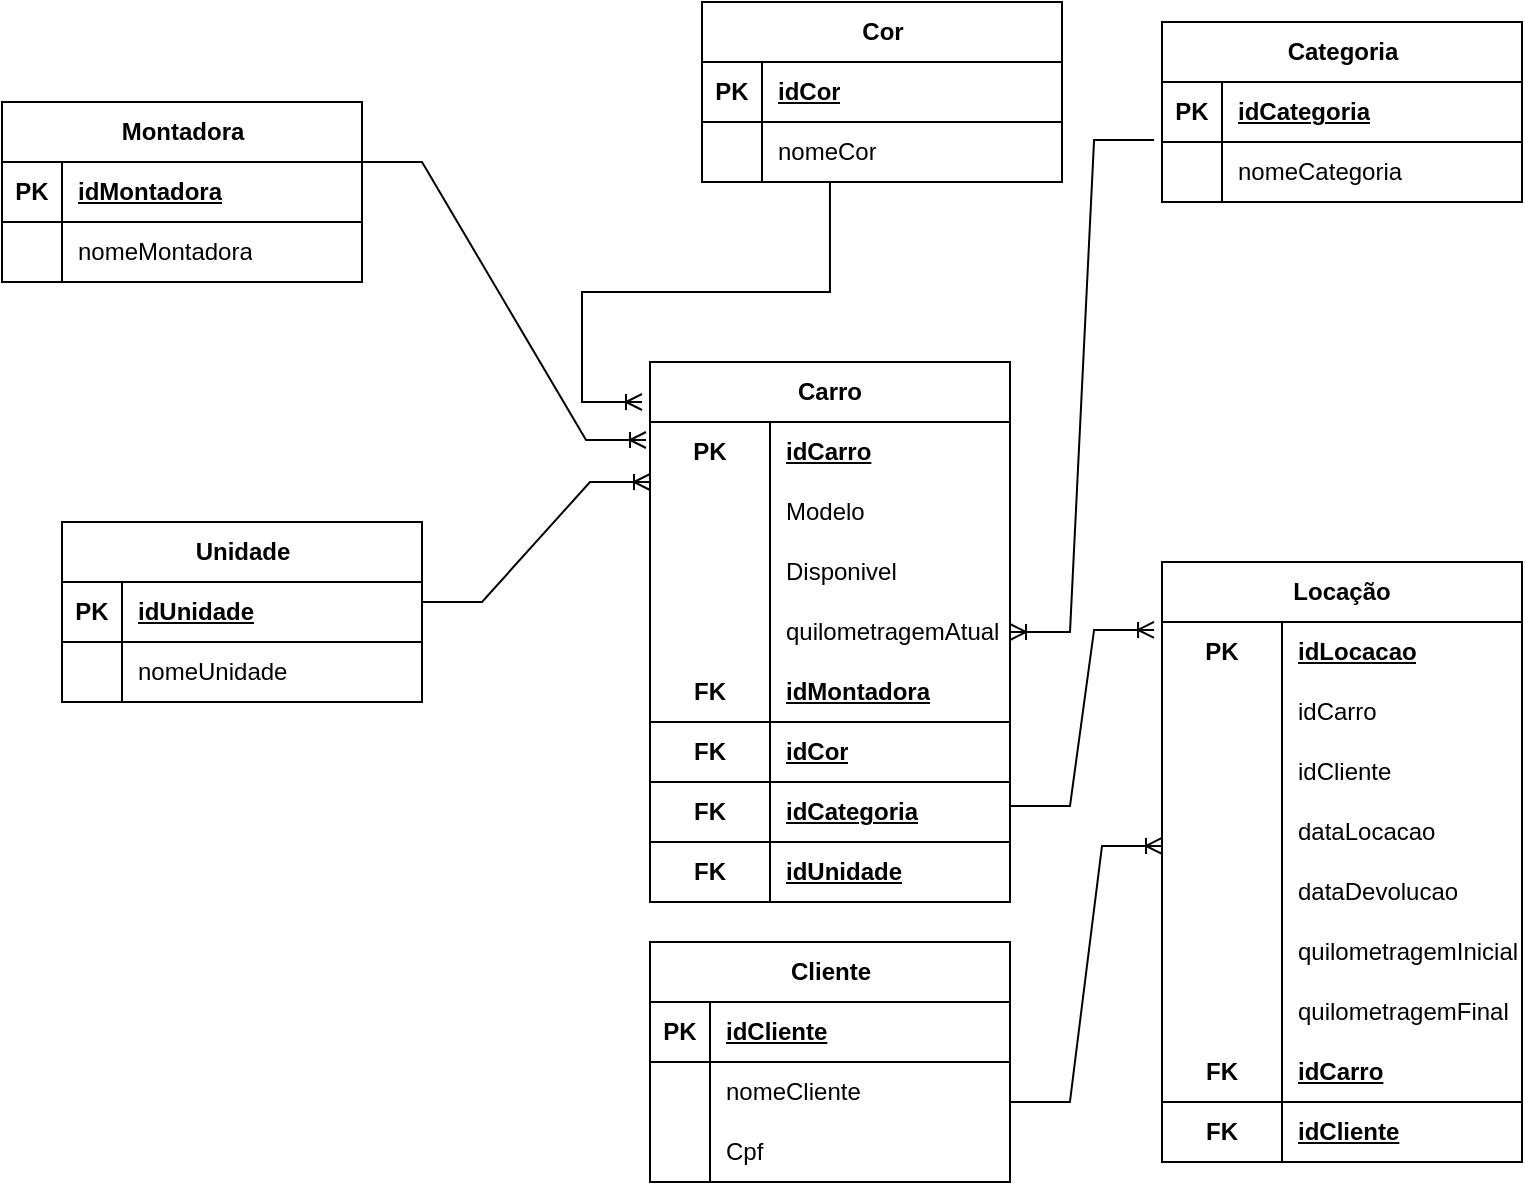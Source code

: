 <mxfile version="22.1.11" type="device">
  <diagram name="Página-1" id="i_TngatpsYLPEl_IRxvw">
    <mxGraphModel dx="1122" dy="666" grid="1" gridSize="10" guides="1" tooltips="1" connect="1" arrows="1" fold="1" page="1" pageScale="1" pageWidth="827" pageHeight="1169" math="0" shadow="0">
      <root>
        <mxCell id="0" />
        <mxCell id="1" parent="0" />
        <mxCell id="G3YRqVXbBo4nCN0MV4PP-3" value="Montadora" style="shape=table;startSize=30;container=1;collapsible=1;childLayout=tableLayout;fixedRows=1;rowLines=0;fontStyle=1;align=center;resizeLast=1;html=1;" parent="1" vertex="1">
          <mxGeometry y="70" width="180" height="90" as="geometry" />
        </mxCell>
        <mxCell id="G3YRqVXbBo4nCN0MV4PP-4" value="" style="shape=tableRow;horizontal=0;startSize=0;swimlaneHead=0;swimlaneBody=0;fillColor=none;collapsible=0;dropTarget=0;points=[[0,0.5],[1,0.5]];portConstraint=eastwest;top=0;left=0;right=0;bottom=1;" parent="G3YRqVXbBo4nCN0MV4PP-3" vertex="1">
          <mxGeometry y="30" width="180" height="30" as="geometry" />
        </mxCell>
        <mxCell id="G3YRqVXbBo4nCN0MV4PP-5" value="PK" style="shape=partialRectangle;connectable=0;fillColor=none;top=0;left=0;bottom=0;right=0;fontStyle=1;overflow=hidden;whiteSpace=wrap;html=1;" parent="G3YRqVXbBo4nCN0MV4PP-4" vertex="1">
          <mxGeometry width="30" height="30" as="geometry">
            <mxRectangle width="30" height="30" as="alternateBounds" />
          </mxGeometry>
        </mxCell>
        <mxCell id="G3YRqVXbBo4nCN0MV4PP-6" value="idMontadora" style="shape=partialRectangle;connectable=0;fillColor=none;top=0;left=0;bottom=0;right=0;align=left;spacingLeft=6;fontStyle=5;overflow=hidden;whiteSpace=wrap;html=1;" parent="G3YRqVXbBo4nCN0MV4PP-4" vertex="1">
          <mxGeometry x="30" width="150" height="30" as="geometry">
            <mxRectangle width="150" height="30" as="alternateBounds" />
          </mxGeometry>
        </mxCell>
        <mxCell id="G3YRqVXbBo4nCN0MV4PP-7" value="" style="shape=tableRow;horizontal=0;startSize=0;swimlaneHead=0;swimlaneBody=0;fillColor=none;collapsible=0;dropTarget=0;points=[[0,0.5],[1,0.5]];portConstraint=eastwest;top=0;left=0;right=0;bottom=0;" parent="G3YRqVXbBo4nCN0MV4PP-3" vertex="1">
          <mxGeometry y="60" width="180" height="30" as="geometry" />
        </mxCell>
        <mxCell id="G3YRqVXbBo4nCN0MV4PP-8" value="" style="shape=partialRectangle;connectable=0;fillColor=none;top=0;left=0;bottom=0;right=0;editable=1;overflow=hidden;whiteSpace=wrap;html=1;" parent="G3YRqVXbBo4nCN0MV4PP-7" vertex="1">
          <mxGeometry width="30" height="30" as="geometry">
            <mxRectangle width="30" height="30" as="alternateBounds" />
          </mxGeometry>
        </mxCell>
        <mxCell id="G3YRqVXbBo4nCN0MV4PP-9" value="nomeMontadora" style="shape=partialRectangle;connectable=0;fillColor=none;top=0;left=0;bottom=0;right=0;align=left;spacingLeft=6;overflow=hidden;whiteSpace=wrap;html=1;" parent="G3YRqVXbBo4nCN0MV4PP-7" vertex="1">
          <mxGeometry x="30" width="150" height="30" as="geometry">
            <mxRectangle width="150" height="30" as="alternateBounds" />
          </mxGeometry>
        </mxCell>
        <mxCell id="G3YRqVXbBo4nCN0MV4PP-16" value="Cor" style="shape=table;startSize=30;container=1;collapsible=1;childLayout=tableLayout;fixedRows=1;rowLines=0;fontStyle=1;align=center;resizeLast=1;html=1;" parent="1" vertex="1">
          <mxGeometry x="350" y="20" width="180" height="90" as="geometry" />
        </mxCell>
        <mxCell id="G3YRqVXbBo4nCN0MV4PP-17" value="" style="shape=tableRow;horizontal=0;startSize=0;swimlaneHead=0;swimlaneBody=0;fillColor=none;collapsible=0;dropTarget=0;points=[[0,0.5],[1,0.5]];portConstraint=eastwest;top=0;left=0;right=0;bottom=1;" parent="G3YRqVXbBo4nCN0MV4PP-16" vertex="1">
          <mxGeometry y="30" width="180" height="30" as="geometry" />
        </mxCell>
        <mxCell id="G3YRqVXbBo4nCN0MV4PP-18" value="PK" style="shape=partialRectangle;connectable=0;fillColor=none;top=0;left=0;bottom=0;right=0;fontStyle=1;overflow=hidden;whiteSpace=wrap;html=1;" parent="G3YRqVXbBo4nCN0MV4PP-17" vertex="1">
          <mxGeometry width="30" height="30" as="geometry">
            <mxRectangle width="30" height="30" as="alternateBounds" />
          </mxGeometry>
        </mxCell>
        <mxCell id="G3YRqVXbBo4nCN0MV4PP-19" value="idCor" style="shape=partialRectangle;connectable=0;fillColor=none;top=0;left=0;bottom=0;right=0;align=left;spacingLeft=6;fontStyle=5;overflow=hidden;whiteSpace=wrap;html=1;" parent="G3YRqVXbBo4nCN0MV4PP-17" vertex="1">
          <mxGeometry x="30" width="150" height="30" as="geometry">
            <mxRectangle width="150" height="30" as="alternateBounds" />
          </mxGeometry>
        </mxCell>
        <mxCell id="G3YRqVXbBo4nCN0MV4PP-20" value="" style="shape=tableRow;horizontal=0;startSize=0;swimlaneHead=0;swimlaneBody=0;fillColor=none;collapsible=0;dropTarget=0;points=[[0,0.5],[1,0.5]];portConstraint=eastwest;top=0;left=0;right=0;bottom=0;" parent="G3YRqVXbBo4nCN0MV4PP-16" vertex="1">
          <mxGeometry y="60" width="180" height="30" as="geometry" />
        </mxCell>
        <mxCell id="G3YRqVXbBo4nCN0MV4PP-21" value="" style="shape=partialRectangle;connectable=0;fillColor=none;top=0;left=0;bottom=0;right=0;editable=1;overflow=hidden;whiteSpace=wrap;html=1;" parent="G3YRqVXbBo4nCN0MV4PP-20" vertex="1">
          <mxGeometry width="30" height="30" as="geometry">
            <mxRectangle width="30" height="30" as="alternateBounds" />
          </mxGeometry>
        </mxCell>
        <mxCell id="G3YRqVXbBo4nCN0MV4PP-22" value="nomeCor" style="shape=partialRectangle;connectable=0;fillColor=none;top=0;left=0;bottom=0;right=0;align=left;spacingLeft=6;overflow=hidden;whiteSpace=wrap;html=1;" parent="G3YRqVXbBo4nCN0MV4PP-20" vertex="1">
          <mxGeometry x="30" width="150" height="30" as="geometry">
            <mxRectangle width="150" height="30" as="alternateBounds" />
          </mxGeometry>
        </mxCell>
        <mxCell id="G3YRqVXbBo4nCN0MV4PP-23" value="Categoria" style="shape=table;startSize=30;container=1;collapsible=1;childLayout=tableLayout;fixedRows=1;rowLines=0;fontStyle=1;align=center;resizeLast=1;html=1;" parent="1" vertex="1">
          <mxGeometry x="580" y="30" width="180" height="90" as="geometry" />
        </mxCell>
        <mxCell id="G3YRqVXbBo4nCN0MV4PP-24" value="" style="shape=tableRow;horizontal=0;startSize=0;swimlaneHead=0;swimlaneBody=0;fillColor=none;collapsible=0;dropTarget=0;points=[[0,0.5],[1,0.5]];portConstraint=eastwest;top=0;left=0;right=0;bottom=1;" parent="G3YRqVXbBo4nCN0MV4PP-23" vertex="1">
          <mxGeometry y="30" width="180" height="30" as="geometry" />
        </mxCell>
        <mxCell id="G3YRqVXbBo4nCN0MV4PP-25" value="PK" style="shape=partialRectangle;connectable=0;fillColor=none;top=0;left=0;bottom=0;right=0;fontStyle=1;overflow=hidden;whiteSpace=wrap;html=1;" parent="G3YRqVXbBo4nCN0MV4PP-24" vertex="1">
          <mxGeometry width="30" height="30" as="geometry">
            <mxRectangle width="30" height="30" as="alternateBounds" />
          </mxGeometry>
        </mxCell>
        <mxCell id="G3YRqVXbBo4nCN0MV4PP-26" value="idCategoria" style="shape=partialRectangle;connectable=0;fillColor=none;top=0;left=0;bottom=0;right=0;align=left;spacingLeft=6;fontStyle=5;overflow=hidden;whiteSpace=wrap;html=1;" parent="G3YRqVXbBo4nCN0MV4PP-24" vertex="1">
          <mxGeometry x="30" width="150" height="30" as="geometry">
            <mxRectangle width="150" height="30" as="alternateBounds" />
          </mxGeometry>
        </mxCell>
        <mxCell id="G3YRqVXbBo4nCN0MV4PP-27" value="" style="shape=tableRow;horizontal=0;startSize=0;swimlaneHead=0;swimlaneBody=0;fillColor=none;collapsible=0;dropTarget=0;points=[[0,0.5],[1,0.5]];portConstraint=eastwest;top=0;left=0;right=0;bottom=0;" parent="G3YRqVXbBo4nCN0MV4PP-23" vertex="1">
          <mxGeometry y="60" width="180" height="30" as="geometry" />
        </mxCell>
        <mxCell id="G3YRqVXbBo4nCN0MV4PP-28" value="" style="shape=partialRectangle;connectable=0;fillColor=none;top=0;left=0;bottom=0;right=0;editable=1;overflow=hidden;whiteSpace=wrap;html=1;" parent="G3YRqVXbBo4nCN0MV4PP-27" vertex="1">
          <mxGeometry width="30" height="30" as="geometry">
            <mxRectangle width="30" height="30" as="alternateBounds" />
          </mxGeometry>
        </mxCell>
        <mxCell id="G3YRqVXbBo4nCN0MV4PP-29" value="nomeCategoria" style="shape=partialRectangle;connectable=0;fillColor=none;top=0;left=0;bottom=0;right=0;align=left;spacingLeft=6;overflow=hidden;whiteSpace=wrap;html=1;" parent="G3YRqVXbBo4nCN0MV4PP-27" vertex="1">
          <mxGeometry x="30" width="150" height="30" as="geometry">
            <mxRectangle width="150" height="30" as="alternateBounds" />
          </mxGeometry>
        </mxCell>
        <mxCell id="G3YRqVXbBo4nCN0MV4PP-30" value="Unidade" style="shape=table;startSize=30;container=1;collapsible=1;childLayout=tableLayout;fixedRows=1;rowLines=0;fontStyle=1;align=center;resizeLast=1;html=1;" parent="1" vertex="1">
          <mxGeometry x="30" y="280" width="180" height="90" as="geometry" />
        </mxCell>
        <mxCell id="G3YRqVXbBo4nCN0MV4PP-31" value="" style="shape=tableRow;horizontal=0;startSize=0;swimlaneHead=0;swimlaneBody=0;fillColor=none;collapsible=0;dropTarget=0;points=[[0,0.5],[1,0.5]];portConstraint=eastwest;top=0;left=0;right=0;bottom=1;" parent="G3YRqVXbBo4nCN0MV4PP-30" vertex="1">
          <mxGeometry y="30" width="180" height="30" as="geometry" />
        </mxCell>
        <mxCell id="G3YRqVXbBo4nCN0MV4PP-32" value="PK" style="shape=partialRectangle;connectable=0;fillColor=none;top=0;left=0;bottom=0;right=0;fontStyle=1;overflow=hidden;whiteSpace=wrap;html=1;" parent="G3YRqVXbBo4nCN0MV4PP-31" vertex="1">
          <mxGeometry width="30" height="30" as="geometry">
            <mxRectangle width="30" height="30" as="alternateBounds" />
          </mxGeometry>
        </mxCell>
        <mxCell id="G3YRqVXbBo4nCN0MV4PP-33" value="idUnidade" style="shape=partialRectangle;connectable=0;fillColor=none;top=0;left=0;bottom=0;right=0;align=left;spacingLeft=6;fontStyle=5;overflow=hidden;whiteSpace=wrap;html=1;" parent="G3YRqVXbBo4nCN0MV4PP-31" vertex="1">
          <mxGeometry x="30" width="150" height="30" as="geometry">
            <mxRectangle width="150" height="30" as="alternateBounds" />
          </mxGeometry>
        </mxCell>
        <mxCell id="G3YRqVXbBo4nCN0MV4PP-34" value="" style="shape=tableRow;horizontal=0;startSize=0;swimlaneHead=0;swimlaneBody=0;fillColor=none;collapsible=0;dropTarget=0;points=[[0,0.5],[1,0.5]];portConstraint=eastwest;top=0;left=0;right=0;bottom=0;" parent="G3YRqVXbBo4nCN0MV4PP-30" vertex="1">
          <mxGeometry y="60" width="180" height="30" as="geometry" />
        </mxCell>
        <mxCell id="G3YRqVXbBo4nCN0MV4PP-35" value="" style="shape=partialRectangle;connectable=0;fillColor=none;top=0;left=0;bottom=0;right=0;editable=1;overflow=hidden;whiteSpace=wrap;html=1;" parent="G3YRqVXbBo4nCN0MV4PP-34" vertex="1">
          <mxGeometry width="30" height="30" as="geometry">
            <mxRectangle width="30" height="30" as="alternateBounds" />
          </mxGeometry>
        </mxCell>
        <mxCell id="G3YRqVXbBo4nCN0MV4PP-36" value="nomeUnidade" style="shape=partialRectangle;connectable=0;fillColor=none;top=0;left=0;bottom=0;right=0;align=left;spacingLeft=6;overflow=hidden;whiteSpace=wrap;html=1;" parent="G3YRqVXbBo4nCN0MV4PP-34" vertex="1">
          <mxGeometry x="30" width="150" height="30" as="geometry">
            <mxRectangle width="150" height="30" as="alternateBounds" />
          </mxGeometry>
        </mxCell>
        <mxCell id="G3YRqVXbBo4nCN0MV4PP-37" value="Carro" style="shape=table;startSize=30;container=1;collapsible=1;childLayout=tableLayout;fixedRows=1;rowLines=0;fontStyle=1;align=center;resizeLast=1;html=1;whiteSpace=wrap;" parent="1" vertex="1">
          <mxGeometry x="324" y="200" width="180" height="270" as="geometry" />
        </mxCell>
        <mxCell id="G3YRqVXbBo4nCN0MV4PP-38" value="" style="shape=tableRow;horizontal=0;startSize=0;swimlaneHead=0;swimlaneBody=0;fillColor=none;collapsible=0;dropTarget=0;points=[[0,0.5],[1,0.5]];portConstraint=eastwest;top=0;left=0;right=0;bottom=0;html=1;" parent="G3YRqVXbBo4nCN0MV4PP-37" vertex="1">
          <mxGeometry y="30" width="180" height="30" as="geometry" />
        </mxCell>
        <mxCell id="G3YRqVXbBo4nCN0MV4PP-39" value="PK" style="shape=partialRectangle;connectable=0;fillColor=none;top=0;left=0;bottom=0;right=0;fontStyle=1;overflow=hidden;html=1;whiteSpace=wrap;" parent="G3YRqVXbBo4nCN0MV4PP-38" vertex="1">
          <mxGeometry width="60" height="30" as="geometry">
            <mxRectangle width="60" height="30" as="alternateBounds" />
          </mxGeometry>
        </mxCell>
        <mxCell id="G3YRqVXbBo4nCN0MV4PP-40" value="idCarro" style="shape=partialRectangle;connectable=0;fillColor=none;top=0;left=0;bottom=0;right=0;align=left;spacingLeft=6;fontStyle=5;overflow=hidden;html=1;whiteSpace=wrap;" parent="G3YRqVXbBo4nCN0MV4PP-38" vertex="1">
          <mxGeometry x="60" width="120" height="30" as="geometry">
            <mxRectangle width="120" height="30" as="alternateBounds" />
          </mxGeometry>
        </mxCell>
        <mxCell id="G3YRqVXbBo4nCN0MV4PP-44" value="" style="shape=tableRow;horizontal=0;startSize=0;swimlaneHead=0;swimlaneBody=0;fillColor=none;collapsible=0;dropTarget=0;points=[[0,0.5],[1,0.5]];portConstraint=eastwest;top=0;left=0;right=0;bottom=0;html=1;" parent="G3YRqVXbBo4nCN0MV4PP-37" vertex="1">
          <mxGeometry y="60" width="180" height="30" as="geometry" />
        </mxCell>
        <mxCell id="G3YRqVXbBo4nCN0MV4PP-45" value="" style="shape=partialRectangle;connectable=0;fillColor=none;top=0;left=0;bottom=0;right=0;editable=1;overflow=hidden;html=1;whiteSpace=wrap;" parent="G3YRqVXbBo4nCN0MV4PP-44" vertex="1">
          <mxGeometry width="60" height="30" as="geometry">
            <mxRectangle width="60" height="30" as="alternateBounds" />
          </mxGeometry>
        </mxCell>
        <mxCell id="G3YRqVXbBo4nCN0MV4PP-46" value="Modelo" style="shape=partialRectangle;connectable=0;fillColor=none;top=0;left=0;bottom=0;right=0;align=left;spacingLeft=6;overflow=hidden;html=1;whiteSpace=wrap;" parent="G3YRqVXbBo4nCN0MV4PP-44" vertex="1">
          <mxGeometry x="60" width="120" height="30" as="geometry">
            <mxRectangle width="120" height="30" as="alternateBounds" />
          </mxGeometry>
        </mxCell>
        <mxCell id="G3YRqVXbBo4nCN0MV4PP-47" value="" style="shape=tableRow;horizontal=0;startSize=0;swimlaneHead=0;swimlaneBody=0;fillColor=none;collapsible=0;dropTarget=0;points=[[0,0.5],[1,0.5]];portConstraint=eastwest;top=0;left=0;right=0;bottom=0;html=1;" parent="G3YRqVXbBo4nCN0MV4PP-37" vertex="1">
          <mxGeometry y="90" width="180" height="30" as="geometry" />
        </mxCell>
        <mxCell id="G3YRqVXbBo4nCN0MV4PP-48" value="" style="shape=partialRectangle;connectable=0;fillColor=none;top=0;left=0;bottom=0;right=0;editable=1;overflow=hidden;html=1;whiteSpace=wrap;" parent="G3YRqVXbBo4nCN0MV4PP-47" vertex="1">
          <mxGeometry width="60" height="30" as="geometry">
            <mxRectangle width="60" height="30" as="alternateBounds" />
          </mxGeometry>
        </mxCell>
        <mxCell id="G3YRqVXbBo4nCN0MV4PP-49" value="Disponivel" style="shape=partialRectangle;connectable=0;fillColor=none;top=0;left=0;bottom=0;right=0;align=left;spacingLeft=6;overflow=hidden;html=1;whiteSpace=wrap;" parent="G3YRqVXbBo4nCN0MV4PP-47" vertex="1">
          <mxGeometry x="60" width="120" height="30" as="geometry">
            <mxRectangle width="120" height="30" as="alternateBounds" />
          </mxGeometry>
        </mxCell>
        <mxCell id="G3YRqVXbBo4nCN0MV4PP-81" value="" style="shape=tableRow;horizontal=0;startSize=0;swimlaneHead=0;swimlaneBody=0;fillColor=none;collapsible=0;dropTarget=0;points=[[0,0.5],[1,0.5]];portConstraint=eastwest;top=0;left=0;right=0;bottom=0;html=1;" parent="G3YRqVXbBo4nCN0MV4PP-37" vertex="1">
          <mxGeometry y="120" width="180" height="30" as="geometry" />
        </mxCell>
        <mxCell id="G3YRqVXbBo4nCN0MV4PP-82" value="" style="shape=partialRectangle;connectable=0;fillColor=none;top=0;left=0;bottom=0;right=0;editable=1;overflow=hidden;html=1;whiteSpace=wrap;" parent="G3YRqVXbBo4nCN0MV4PP-81" vertex="1">
          <mxGeometry width="60" height="30" as="geometry">
            <mxRectangle width="60" height="30" as="alternateBounds" />
          </mxGeometry>
        </mxCell>
        <mxCell id="G3YRqVXbBo4nCN0MV4PP-83" value="quilometragemAtual" style="shape=partialRectangle;connectable=0;fillColor=none;top=0;left=0;bottom=0;right=0;align=left;spacingLeft=6;overflow=hidden;html=1;whiteSpace=wrap;" parent="G3YRqVXbBo4nCN0MV4PP-81" vertex="1">
          <mxGeometry x="60" width="120" height="30" as="geometry">
            <mxRectangle width="120" height="30" as="alternateBounds" />
          </mxGeometry>
        </mxCell>
        <mxCell id="G3YRqVXbBo4nCN0MV4PP-69" value="" style="shape=tableRow;horizontal=0;startSize=0;swimlaneHead=0;swimlaneBody=0;fillColor=none;collapsible=0;dropTarget=0;points=[[0,0.5],[1,0.5]];portConstraint=eastwest;top=0;left=0;right=0;bottom=1;html=1;" parent="G3YRqVXbBo4nCN0MV4PP-37" vertex="1">
          <mxGeometry y="150" width="180" height="30" as="geometry" />
        </mxCell>
        <mxCell id="G3YRqVXbBo4nCN0MV4PP-70" value="FK" style="shape=partialRectangle;connectable=0;fillColor=none;top=0;left=0;bottom=0;right=0;fontStyle=1;overflow=hidden;html=1;whiteSpace=wrap;" parent="G3YRqVXbBo4nCN0MV4PP-69" vertex="1">
          <mxGeometry width="60" height="30" as="geometry">
            <mxRectangle width="60" height="30" as="alternateBounds" />
          </mxGeometry>
        </mxCell>
        <mxCell id="G3YRqVXbBo4nCN0MV4PP-71" value="idMontadora" style="shape=partialRectangle;connectable=0;fillColor=none;top=0;left=0;bottom=0;right=0;align=left;spacingLeft=6;fontStyle=5;overflow=hidden;html=1;whiteSpace=wrap;" parent="G3YRqVXbBo4nCN0MV4PP-69" vertex="1">
          <mxGeometry x="60" width="120" height="30" as="geometry">
            <mxRectangle width="120" height="30" as="alternateBounds" />
          </mxGeometry>
        </mxCell>
        <mxCell id="G3YRqVXbBo4nCN0MV4PP-72" value="" style="shape=tableRow;horizontal=0;startSize=0;swimlaneHead=0;swimlaneBody=0;fillColor=none;collapsible=0;dropTarget=0;points=[[0,0.5],[1,0.5]];portConstraint=eastwest;top=0;left=0;right=0;bottom=1;html=1;" parent="G3YRqVXbBo4nCN0MV4PP-37" vertex="1">
          <mxGeometry y="180" width="180" height="30" as="geometry" />
        </mxCell>
        <mxCell id="G3YRqVXbBo4nCN0MV4PP-73" value="FK" style="shape=partialRectangle;connectable=0;fillColor=none;top=0;left=0;bottom=0;right=0;fontStyle=1;overflow=hidden;html=1;whiteSpace=wrap;" parent="G3YRqVXbBo4nCN0MV4PP-72" vertex="1">
          <mxGeometry width="60" height="30" as="geometry">
            <mxRectangle width="60" height="30" as="alternateBounds" />
          </mxGeometry>
        </mxCell>
        <mxCell id="G3YRqVXbBo4nCN0MV4PP-74" value="idCor" style="shape=partialRectangle;connectable=0;fillColor=none;top=0;left=0;bottom=0;right=0;align=left;spacingLeft=6;fontStyle=5;overflow=hidden;html=1;whiteSpace=wrap;" parent="G3YRqVXbBo4nCN0MV4PP-72" vertex="1">
          <mxGeometry x="60" width="120" height="30" as="geometry">
            <mxRectangle width="120" height="30" as="alternateBounds" />
          </mxGeometry>
        </mxCell>
        <mxCell id="G3YRqVXbBo4nCN0MV4PP-75" value="" style="shape=tableRow;horizontal=0;startSize=0;swimlaneHead=0;swimlaneBody=0;fillColor=none;collapsible=0;dropTarget=0;points=[[0,0.5],[1,0.5]];portConstraint=eastwest;top=0;left=0;right=0;bottom=1;html=1;" parent="G3YRqVXbBo4nCN0MV4PP-37" vertex="1">
          <mxGeometry y="210" width="180" height="30" as="geometry" />
        </mxCell>
        <mxCell id="G3YRqVXbBo4nCN0MV4PP-76" value="FK" style="shape=partialRectangle;connectable=0;fillColor=none;top=0;left=0;bottom=0;right=0;fontStyle=1;overflow=hidden;html=1;whiteSpace=wrap;" parent="G3YRqVXbBo4nCN0MV4PP-75" vertex="1">
          <mxGeometry width="60" height="30" as="geometry">
            <mxRectangle width="60" height="30" as="alternateBounds" />
          </mxGeometry>
        </mxCell>
        <mxCell id="G3YRqVXbBo4nCN0MV4PP-77" value="idCategoria" style="shape=partialRectangle;connectable=0;fillColor=none;top=0;left=0;bottom=0;right=0;align=left;spacingLeft=6;fontStyle=5;overflow=hidden;html=1;whiteSpace=wrap;" parent="G3YRqVXbBo4nCN0MV4PP-75" vertex="1">
          <mxGeometry x="60" width="120" height="30" as="geometry">
            <mxRectangle width="120" height="30" as="alternateBounds" />
          </mxGeometry>
        </mxCell>
        <mxCell id="G3YRqVXbBo4nCN0MV4PP-78" value="" style="shape=tableRow;horizontal=0;startSize=0;swimlaneHead=0;swimlaneBody=0;fillColor=none;collapsible=0;dropTarget=0;points=[[0,0.5],[1,0.5]];portConstraint=eastwest;top=0;left=0;right=0;bottom=1;html=1;" parent="G3YRqVXbBo4nCN0MV4PP-37" vertex="1">
          <mxGeometry y="240" width="180" height="30" as="geometry" />
        </mxCell>
        <mxCell id="G3YRqVXbBo4nCN0MV4PP-79" value="FK" style="shape=partialRectangle;connectable=0;fillColor=none;top=0;left=0;bottom=0;right=0;fontStyle=1;overflow=hidden;html=1;whiteSpace=wrap;" parent="G3YRqVXbBo4nCN0MV4PP-78" vertex="1">
          <mxGeometry width="60" height="30" as="geometry">
            <mxRectangle width="60" height="30" as="alternateBounds" />
          </mxGeometry>
        </mxCell>
        <mxCell id="G3YRqVXbBo4nCN0MV4PP-80" value="idUnidade" style="shape=partialRectangle;connectable=0;fillColor=none;top=0;left=0;bottom=0;right=0;align=left;spacingLeft=6;fontStyle=5;overflow=hidden;html=1;whiteSpace=wrap;" parent="G3YRqVXbBo4nCN0MV4PP-78" vertex="1">
          <mxGeometry x="60" width="120" height="30" as="geometry">
            <mxRectangle width="120" height="30" as="alternateBounds" />
          </mxGeometry>
        </mxCell>
        <mxCell id="G3YRqVXbBo4nCN0MV4PP-84" value="Cliente" style="shape=table;startSize=30;container=1;collapsible=1;childLayout=tableLayout;fixedRows=1;rowLines=0;fontStyle=1;align=center;resizeLast=1;html=1;" parent="1" vertex="1">
          <mxGeometry x="324" y="490" width="180" height="120" as="geometry" />
        </mxCell>
        <mxCell id="G3YRqVXbBo4nCN0MV4PP-85" value="" style="shape=tableRow;horizontal=0;startSize=0;swimlaneHead=0;swimlaneBody=0;fillColor=none;collapsible=0;dropTarget=0;points=[[0,0.5],[1,0.5]];portConstraint=eastwest;top=0;left=0;right=0;bottom=1;" parent="G3YRqVXbBo4nCN0MV4PP-84" vertex="1">
          <mxGeometry y="30" width="180" height="30" as="geometry" />
        </mxCell>
        <mxCell id="G3YRqVXbBo4nCN0MV4PP-86" value="PK" style="shape=partialRectangle;connectable=0;fillColor=none;top=0;left=0;bottom=0;right=0;fontStyle=1;overflow=hidden;whiteSpace=wrap;html=1;" parent="G3YRqVXbBo4nCN0MV4PP-85" vertex="1">
          <mxGeometry width="30" height="30" as="geometry">
            <mxRectangle width="30" height="30" as="alternateBounds" />
          </mxGeometry>
        </mxCell>
        <mxCell id="G3YRqVXbBo4nCN0MV4PP-87" value="idCliente" style="shape=partialRectangle;connectable=0;fillColor=none;top=0;left=0;bottom=0;right=0;align=left;spacingLeft=6;fontStyle=5;overflow=hidden;whiteSpace=wrap;html=1;" parent="G3YRqVXbBo4nCN0MV4PP-85" vertex="1">
          <mxGeometry x="30" width="150" height="30" as="geometry">
            <mxRectangle width="150" height="30" as="alternateBounds" />
          </mxGeometry>
        </mxCell>
        <mxCell id="G3YRqVXbBo4nCN0MV4PP-88" value="" style="shape=tableRow;horizontal=0;startSize=0;swimlaneHead=0;swimlaneBody=0;fillColor=none;collapsible=0;dropTarget=0;points=[[0,0.5],[1,0.5]];portConstraint=eastwest;top=0;left=0;right=0;bottom=0;" parent="G3YRqVXbBo4nCN0MV4PP-84" vertex="1">
          <mxGeometry y="60" width="180" height="30" as="geometry" />
        </mxCell>
        <mxCell id="G3YRqVXbBo4nCN0MV4PP-89" value="" style="shape=partialRectangle;connectable=0;fillColor=none;top=0;left=0;bottom=0;right=0;editable=1;overflow=hidden;whiteSpace=wrap;html=1;" parent="G3YRqVXbBo4nCN0MV4PP-88" vertex="1">
          <mxGeometry width="30" height="30" as="geometry">
            <mxRectangle width="30" height="30" as="alternateBounds" />
          </mxGeometry>
        </mxCell>
        <mxCell id="G3YRqVXbBo4nCN0MV4PP-90" value="nomeCliente" style="shape=partialRectangle;connectable=0;fillColor=none;top=0;left=0;bottom=0;right=0;align=left;spacingLeft=6;overflow=hidden;whiteSpace=wrap;html=1;" parent="G3YRqVXbBo4nCN0MV4PP-88" vertex="1">
          <mxGeometry x="30" width="150" height="30" as="geometry">
            <mxRectangle width="150" height="30" as="alternateBounds" />
          </mxGeometry>
        </mxCell>
        <mxCell id="G3YRqVXbBo4nCN0MV4PP-91" value="" style="shape=tableRow;horizontal=0;startSize=0;swimlaneHead=0;swimlaneBody=0;fillColor=none;collapsible=0;dropTarget=0;points=[[0,0.5],[1,0.5]];portConstraint=eastwest;top=0;left=0;right=0;bottom=0;" parent="G3YRqVXbBo4nCN0MV4PP-84" vertex="1">
          <mxGeometry y="90" width="180" height="30" as="geometry" />
        </mxCell>
        <mxCell id="G3YRqVXbBo4nCN0MV4PP-92" value="" style="shape=partialRectangle;connectable=0;fillColor=none;top=0;left=0;bottom=0;right=0;editable=1;overflow=hidden;whiteSpace=wrap;html=1;" parent="G3YRqVXbBo4nCN0MV4PP-91" vertex="1">
          <mxGeometry width="30" height="30" as="geometry">
            <mxRectangle width="30" height="30" as="alternateBounds" />
          </mxGeometry>
        </mxCell>
        <mxCell id="G3YRqVXbBo4nCN0MV4PP-93" value="Cpf" style="shape=partialRectangle;connectable=0;fillColor=none;top=0;left=0;bottom=0;right=0;align=left;spacingLeft=6;overflow=hidden;whiteSpace=wrap;html=1;" parent="G3YRqVXbBo4nCN0MV4PP-91" vertex="1">
          <mxGeometry x="30" width="150" height="30" as="geometry">
            <mxRectangle width="150" height="30" as="alternateBounds" />
          </mxGeometry>
        </mxCell>
        <mxCell id="G3YRqVXbBo4nCN0MV4PP-94" value="Locação" style="shape=table;startSize=30;container=1;collapsible=1;childLayout=tableLayout;fixedRows=1;rowLines=0;fontStyle=1;align=center;resizeLast=1;html=1;whiteSpace=wrap;" parent="1" vertex="1">
          <mxGeometry x="580" y="300" width="180" height="300" as="geometry" />
        </mxCell>
        <mxCell id="G3YRqVXbBo4nCN0MV4PP-95" value="" style="shape=tableRow;horizontal=0;startSize=0;swimlaneHead=0;swimlaneBody=0;fillColor=none;collapsible=0;dropTarget=0;points=[[0,0.5],[1,0.5]];portConstraint=eastwest;top=0;left=0;right=0;bottom=0;html=1;" parent="G3YRqVXbBo4nCN0MV4PP-94" vertex="1">
          <mxGeometry y="30" width="180" height="30" as="geometry" />
        </mxCell>
        <mxCell id="G3YRqVXbBo4nCN0MV4PP-96" value="PK" style="shape=partialRectangle;connectable=0;fillColor=none;top=0;left=0;bottom=0;right=0;fontStyle=1;overflow=hidden;html=1;whiteSpace=wrap;" parent="G3YRqVXbBo4nCN0MV4PP-95" vertex="1">
          <mxGeometry width="60" height="30" as="geometry">
            <mxRectangle width="60" height="30" as="alternateBounds" />
          </mxGeometry>
        </mxCell>
        <mxCell id="G3YRqVXbBo4nCN0MV4PP-97" value="idLocacao" style="shape=partialRectangle;connectable=0;fillColor=none;top=0;left=0;bottom=0;right=0;align=left;spacingLeft=6;fontStyle=5;overflow=hidden;html=1;whiteSpace=wrap;" parent="G3YRqVXbBo4nCN0MV4PP-95" vertex="1">
          <mxGeometry x="60" width="120" height="30" as="geometry">
            <mxRectangle width="120" height="30" as="alternateBounds" />
          </mxGeometry>
        </mxCell>
        <mxCell id="G3YRqVXbBo4nCN0MV4PP-98" value="" style="shape=tableRow;horizontal=0;startSize=0;swimlaneHead=0;swimlaneBody=0;fillColor=none;collapsible=0;dropTarget=0;points=[[0,0.5],[1,0.5]];portConstraint=eastwest;top=0;left=0;right=0;bottom=0;html=1;" parent="G3YRqVXbBo4nCN0MV4PP-94" vertex="1">
          <mxGeometry y="60" width="180" height="30" as="geometry" />
        </mxCell>
        <mxCell id="G3YRqVXbBo4nCN0MV4PP-99" value="" style="shape=partialRectangle;connectable=0;fillColor=none;top=0;left=0;bottom=0;right=0;editable=1;overflow=hidden;html=1;whiteSpace=wrap;" parent="G3YRqVXbBo4nCN0MV4PP-98" vertex="1">
          <mxGeometry width="60" height="30" as="geometry">
            <mxRectangle width="60" height="30" as="alternateBounds" />
          </mxGeometry>
        </mxCell>
        <mxCell id="G3YRqVXbBo4nCN0MV4PP-100" value="idCarro" style="shape=partialRectangle;connectable=0;fillColor=none;top=0;left=0;bottom=0;right=0;align=left;spacingLeft=6;overflow=hidden;html=1;whiteSpace=wrap;" parent="G3YRqVXbBo4nCN0MV4PP-98" vertex="1">
          <mxGeometry x="60" width="120" height="30" as="geometry">
            <mxRectangle width="120" height="30" as="alternateBounds" />
          </mxGeometry>
        </mxCell>
        <mxCell id="G3YRqVXbBo4nCN0MV4PP-101" value="" style="shape=tableRow;horizontal=0;startSize=0;swimlaneHead=0;swimlaneBody=0;fillColor=none;collapsible=0;dropTarget=0;points=[[0,0.5],[1,0.5]];portConstraint=eastwest;top=0;left=0;right=0;bottom=0;html=1;" parent="G3YRqVXbBo4nCN0MV4PP-94" vertex="1">
          <mxGeometry y="90" width="180" height="30" as="geometry" />
        </mxCell>
        <mxCell id="G3YRqVXbBo4nCN0MV4PP-102" value="" style="shape=partialRectangle;connectable=0;fillColor=none;top=0;left=0;bottom=0;right=0;editable=1;overflow=hidden;html=1;whiteSpace=wrap;" parent="G3YRqVXbBo4nCN0MV4PP-101" vertex="1">
          <mxGeometry width="60" height="30" as="geometry">
            <mxRectangle width="60" height="30" as="alternateBounds" />
          </mxGeometry>
        </mxCell>
        <mxCell id="G3YRqVXbBo4nCN0MV4PP-103" value="idCliente" style="shape=partialRectangle;connectable=0;fillColor=none;top=0;left=0;bottom=0;right=0;align=left;spacingLeft=6;overflow=hidden;html=1;whiteSpace=wrap;" parent="G3YRqVXbBo4nCN0MV4PP-101" vertex="1">
          <mxGeometry x="60" width="120" height="30" as="geometry">
            <mxRectangle width="120" height="30" as="alternateBounds" />
          </mxGeometry>
        </mxCell>
        <mxCell id="G3YRqVXbBo4nCN0MV4PP-119" value="" style="shape=tableRow;horizontal=0;startSize=0;swimlaneHead=0;swimlaneBody=0;fillColor=none;collapsible=0;dropTarget=0;points=[[0,0.5],[1,0.5]];portConstraint=eastwest;top=0;left=0;right=0;bottom=0;html=1;" parent="G3YRqVXbBo4nCN0MV4PP-94" vertex="1">
          <mxGeometry y="120" width="180" height="30" as="geometry" />
        </mxCell>
        <mxCell id="G3YRqVXbBo4nCN0MV4PP-120" value="" style="shape=partialRectangle;connectable=0;fillColor=none;top=0;left=0;bottom=0;right=0;editable=1;overflow=hidden;html=1;whiteSpace=wrap;" parent="G3YRqVXbBo4nCN0MV4PP-119" vertex="1">
          <mxGeometry width="60" height="30" as="geometry">
            <mxRectangle width="60" height="30" as="alternateBounds" />
          </mxGeometry>
        </mxCell>
        <mxCell id="G3YRqVXbBo4nCN0MV4PP-121" value="dataLocacao" style="shape=partialRectangle;connectable=0;fillColor=none;top=0;left=0;bottom=0;right=0;align=left;spacingLeft=6;overflow=hidden;html=1;whiteSpace=wrap;" parent="G3YRqVXbBo4nCN0MV4PP-119" vertex="1">
          <mxGeometry x="60" width="120" height="30" as="geometry">
            <mxRectangle width="120" height="30" as="alternateBounds" />
          </mxGeometry>
        </mxCell>
        <mxCell id="G3YRqVXbBo4nCN0MV4PP-104" value="" style="shape=tableRow;horizontal=0;startSize=0;swimlaneHead=0;swimlaneBody=0;fillColor=none;collapsible=0;dropTarget=0;points=[[0,0.5],[1,0.5]];portConstraint=eastwest;top=0;left=0;right=0;bottom=0;html=1;" parent="G3YRqVXbBo4nCN0MV4PP-94" vertex="1">
          <mxGeometry y="150" width="180" height="30" as="geometry" />
        </mxCell>
        <mxCell id="G3YRqVXbBo4nCN0MV4PP-105" value="" style="shape=partialRectangle;connectable=0;fillColor=none;top=0;left=0;bottom=0;right=0;editable=1;overflow=hidden;html=1;whiteSpace=wrap;" parent="G3YRqVXbBo4nCN0MV4PP-104" vertex="1">
          <mxGeometry width="60" height="30" as="geometry">
            <mxRectangle width="60" height="30" as="alternateBounds" />
          </mxGeometry>
        </mxCell>
        <mxCell id="G3YRqVXbBo4nCN0MV4PP-106" value="dataDevolucao" style="shape=partialRectangle;connectable=0;fillColor=none;top=0;left=0;bottom=0;right=0;align=left;spacingLeft=6;overflow=hidden;html=1;whiteSpace=wrap;" parent="G3YRqVXbBo4nCN0MV4PP-104" vertex="1">
          <mxGeometry x="60" width="120" height="30" as="geometry">
            <mxRectangle width="120" height="30" as="alternateBounds" />
          </mxGeometry>
        </mxCell>
        <mxCell id="G3YRqVXbBo4nCN0MV4PP-122" value="" style="shape=tableRow;horizontal=0;startSize=0;swimlaneHead=0;swimlaneBody=0;fillColor=none;collapsible=0;dropTarget=0;points=[[0,0.5],[1,0.5]];portConstraint=eastwest;top=0;left=0;right=0;bottom=0;html=1;" parent="G3YRqVXbBo4nCN0MV4PP-94" vertex="1">
          <mxGeometry y="180" width="180" height="30" as="geometry" />
        </mxCell>
        <mxCell id="G3YRqVXbBo4nCN0MV4PP-123" value="" style="shape=partialRectangle;connectable=0;fillColor=none;top=0;left=0;bottom=0;right=0;editable=1;overflow=hidden;html=1;whiteSpace=wrap;" parent="G3YRqVXbBo4nCN0MV4PP-122" vertex="1">
          <mxGeometry width="60" height="30" as="geometry">
            <mxRectangle width="60" height="30" as="alternateBounds" />
          </mxGeometry>
        </mxCell>
        <mxCell id="G3YRqVXbBo4nCN0MV4PP-124" value="quilometragemInicial" style="shape=partialRectangle;connectable=0;fillColor=none;top=0;left=0;bottom=0;right=0;align=left;spacingLeft=6;overflow=hidden;html=1;whiteSpace=wrap;" parent="G3YRqVXbBo4nCN0MV4PP-122" vertex="1">
          <mxGeometry x="60" width="120" height="30" as="geometry">
            <mxRectangle width="120" height="30" as="alternateBounds" />
          </mxGeometry>
        </mxCell>
        <mxCell id="G3YRqVXbBo4nCN0MV4PP-125" value="" style="shape=tableRow;horizontal=0;startSize=0;swimlaneHead=0;swimlaneBody=0;fillColor=none;collapsible=0;dropTarget=0;points=[[0,0.5],[1,0.5]];portConstraint=eastwest;top=0;left=0;right=0;bottom=0;html=1;" parent="G3YRqVXbBo4nCN0MV4PP-94" vertex="1">
          <mxGeometry y="210" width="180" height="30" as="geometry" />
        </mxCell>
        <mxCell id="G3YRqVXbBo4nCN0MV4PP-126" value="" style="shape=partialRectangle;connectable=0;fillColor=none;top=0;left=0;bottom=0;right=0;editable=1;overflow=hidden;html=1;whiteSpace=wrap;" parent="G3YRqVXbBo4nCN0MV4PP-125" vertex="1">
          <mxGeometry width="60" height="30" as="geometry">
            <mxRectangle width="60" height="30" as="alternateBounds" />
          </mxGeometry>
        </mxCell>
        <mxCell id="G3YRqVXbBo4nCN0MV4PP-127" value="quilometragemFinal" style="shape=partialRectangle;connectable=0;fillColor=none;top=0;left=0;bottom=0;right=0;align=left;spacingLeft=6;overflow=hidden;html=1;whiteSpace=wrap;" parent="G3YRqVXbBo4nCN0MV4PP-125" vertex="1">
          <mxGeometry x="60" width="120" height="30" as="geometry">
            <mxRectangle width="120" height="30" as="alternateBounds" />
          </mxGeometry>
        </mxCell>
        <mxCell id="G3YRqVXbBo4nCN0MV4PP-110" value="" style="shape=tableRow;horizontal=0;startSize=0;swimlaneHead=0;swimlaneBody=0;fillColor=none;collapsible=0;dropTarget=0;points=[[0,0.5],[1,0.5]];portConstraint=eastwest;top=0;left=0;right=0;bottom=1;html=1;" parent="G3YRqVXbBo4nCN0MV4PP-94" vertex="1">
          <mxGeometry y="240" width="180" height="30" as="geometry" />
        </mxCell>
        <mxCell id="G3YRqVXbBo4nCN0MV4PP-111" value="FK" style="shape=partialRectangle;connectable=0;fillColor=none;top=0;left=0;bottom=0;right=0;fontStyle=1;overflow=hidden;html=1;whiteSpace=wrap;" parent="G3YRqVXbBo4nCN0MV4PP-110" vertex="1">
          <mxGeometry width="60" height="30" as="geometry">
            <mxRectangle width="60" height="30" as="alternateBounds" />
          </mxGeometry>
        </mxCell>
        <mxCell id="G3YRqVXbBo4nCN0MV4PP-112" value="idCarro" style="shape=partialRectangle;connectable=0;fillColor=none;top=0;left=0;bottom=0;right=0;align=left;spacingLeft=6;fontStyle=5;overflow=hidden;html=1;whiteSpace=wrap;" parent="G3YRqVXbBo4nCN0MV4PP-110" vertex="1">
          <mxGeometry x="60" width="120" height="30" as="geometry">
            <mxRectangle width="120" height="30" as="alternateBounds" />
          </mxGeometry>
        </mxCell>
        <mxCell id="G3YRqVXbBo4nCN0MV4PP-113" value="" style="shape=tableRow;horizontal=0;startSize=0;swimlaneHead=0;swimlaneBody=0;fillColor=none;collapsible=0;dropTarget=0;points=[[0,0.5],[1,0.5]];portConstraint=eastwest;top=0;left=0;right=0;bottom=1;html=1;" parent="G3YRqVXbBo4nCN0MV4PP-94" vertex="1">
          <mxGeometry y="270" width="180" height="30" as="geometry" />
        </mxCell>
        <mxCell id="G3YRqVXbBo4nCN0MV4PP-114" value="FK" style="shape=partialRectangle;connectable=0;fillColor=none;top=0;left=0;bottom=0;right=0;fontStyle=1;overflow=hidden;html=1;whiteSpace=wrap;" parent="G3YRqVXbBo4nCN0MV4PP-113" vertex="1">
          <mxGeometry width="60" height="30" as="geometry">
            <mxRectangle width="60" height="30" as="alternateBounds" />
          </mxGeometry>
        </mxCell>
        <mxCell id="G3YRqVXbBo4nCN0MV4PP-115" value="idCliente" style="shape=partialRectangle;connectable=0;fillColor=none;top=0;left=0;bottom=0;right=0;align=left;spacingLeft=6;fontStyle=5;overflow=hidden;html=1;whiteSpace=wrap;" parent="G3YRqVXbBo4nCN0MV4PP-113" vertex="1">
          <mxGeometry x="60" width="120" height="30" as="geometry">
            <mxRectangle width="120" height="30" as="alternateBounds" />
          </mxGeometry>
        </mxCell>
        <mxCell id="a0Eck41i392t1uorrxWC-1" value="" style="edgeStyle=entityRelationEdgeStyle;fontSize=12;html=1;endArrow=ERoneToMany;rounded=0;entryX=-0.011;entryY=0.3;entryDx=0;entryDy=0;entryPerimeter=0;" parent="1" target="G3YRqVXbBo4nCN0MV4PP-38" edge="1">
          <mxGeometry width="100" height="100" relative="1" as="geometry">
            <mxPoint x="180" y="100" as="sourcePoint" />
            <mxPoint x="310" y="230" as="targetPoint" />
            <Array as="points">
              <mxPoint x="300" y="50" />
              <mxPoint x="240.0" y="160" />
            </Array>
          </mxGeometry>
        </mxCell>
        <mxCell id="a0Eck41i392t1uorrxWC-9" value="" style="edgeStyle=entityRelationEdgeStyle;fontSize=12;html=1;endArrow=ERoneToMany;rounded=0;entryX=1;entryY=0.5;entryDx=0;entryDy=0;exitX=-0.022;exitY=-0.033;exitDx=0;exitDy=0;exitPerimeter=0;" parent="1" source="G3YRqVXbBo4nCN0MV4PP-27" target="G3YRqVXbBo4nCN0MV4PP-81" edge="1">
          <mxGeometry width="100" height="100" relative="1" as="geometry">
            <mxPoint x="540" y="250" as="sourcePoint" />
            <mxPoint x="540" y="300" as="targetPoint" />
          </mxGeometry>
        </mxCell>
        <mxCell id="a0Eck41i392t1uorrxWC-13" value="" style="edgeStyle=entityRelationEdgeStyle;fontSize=12;html=1;endArrow=ERoneToMany;rounded=0;exitX=0.461;exitY=1.1;exitDx=0;exitDy=0;exitPerimeter=0;" parent="1" edge="1">
          <mxGeometry width="100" height="100" relative="1" as="geometry">
            <mxPoint x="383.98" y="110" as="sourcePoint" />
            <mxPoint x="320" y="220" as="targetPoint" />
            <Array as="points">
              <mxPoint x="317" y="197" />
              <mxPoint x="211" y="127" />
              <mxPoint x="337" y="200" />
              <mxPoint x="291" y="210" />
            </Array>
          </mxGeometry>
        </mxCell>
        <mxCell id="a0Eck41i392t1uorrxWC-16" value="" style="edgeStyle=entityRelationEdgeStyle;fontSize=12;html=1;endArrow=ERoneToMany;rounded=0;" parent="1" edge="1">
          <mxGeometry width="100" height="100" relative="1" as="geometry">
            <mxPoint x="210" y="320" as="sourcePoint" />
            <mxPoint x="324" y="260" as="targetPoint" />
            <Array as="points">
              <mxPoint x="240" y="320" />
            </Array>
          </mxGeometry>
        </mxCell>
        <mxCell id="a0Eck41i392t1uorrxWC-17" value="" style="edgeStyle=entityRelationEdgeStyle;fontSize=12;html=1;endArrow=ERoneToMany;rounded=0;entryX=-0.022;entryY=0.133;entryDx=0;entryDy=0;entryPerimeter=0;" parent="1" target="G3YRqVXbBo4nCN0MV4PP-95" edge="1">
          <mxGeometry width="100" height="100" relative="1" as="geometry">
            <mxPoint x="504" y="422" as="sourcePoint" />
            <mxPoint x="604" y="322" as="targetPoint" />
          </mxGeometry>
        </mxCell>
        <mxCell id="a0Eck41i392t1uorrxWC-19" value="" style="edgeStyle=entityRelationEdgeStyle;fontSize=12;html=1;endArrow=ERoneToMany;rounded=0;entryX=-0.022;entryY=0.733;entryDx=0;entryDy=0;entryPerimeter=0;" parent="1" edge="1">
          <mxGeometry width="100" height="100" relative="1" as="geometry">
            <mxPoint x="503.96" y="570" as="sourcePoint" />
            <mxPoint x="580" y="441.99" as="targetPoint" />
            <Array as="points">
              <mxPoint x="553.96" y="600" />
            </Array>
          </mxGeometry>
        </mxCell>
      </root>
    </mxGraphModel>
  </diagram>
</mxfile>
